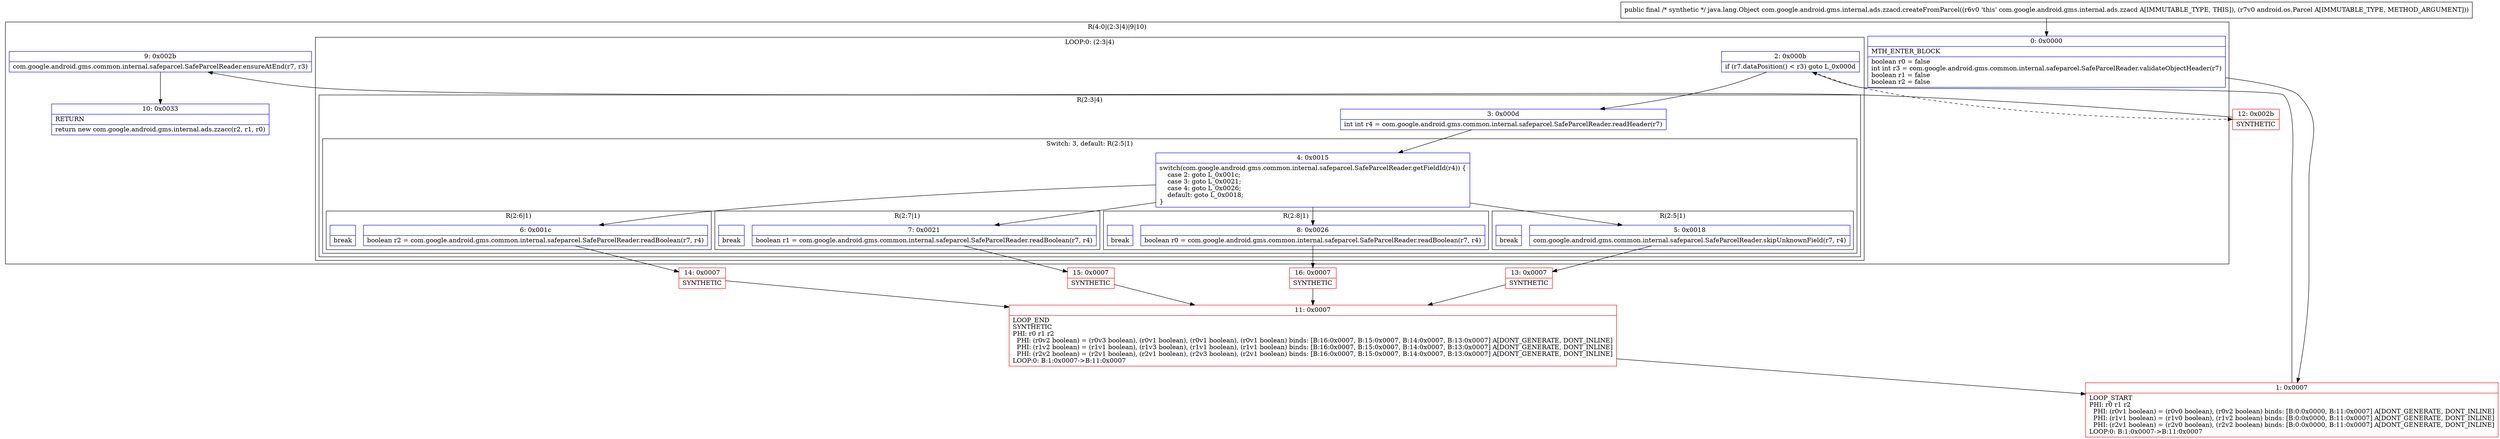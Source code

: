 digraph "CFG forcom.google.android.gms.internal.ads.zzacd.createFromParcel(Landroid\/os\/Parcel;)Ljava\/lang\/Object;" {
subgraph cluster_Region_1443406148 {
label = "R(4:0|(2:3|4)|9|10)";
node [shape=record,color=blue];
Node_0 [shape=record,label="{0\:\ 0x0000|MTH_ENTER_BLOCK\l|boolean r0 = false\lint int r3 = com.google.android.gms.common.internal.safeparcel.SafeParcelReader.validateObjectHeader(r7)\lboolean r1 = false\lboolean r2 = false\l}"];
subgraph cluster_LoopRegion_1126782843 {
label = "LOOP:0: (2:3|4)";
node [shape=record,color=blue];
Node_2 [shape=record,label="{2\:\ 0x000b|if (r7.dataPosition() \< r3) goto L_0x000d\l}"];
subgraph cluster_Region_670593863 {
label = "R(2:3|4)";
node [shape=record,color=blue];
Node_3 [shape=record,label="{3\:\ 0x000d|int int r4 = com.google.android.gms.common.internal.safeparcel.SafeParcelReader.readHeader(r7)\l}"];
subgraph cluster_SwitchRegion_778267212 {
label = "Switch: 3, default: R(2:5|1)";
node [shape=record,color=blue];
Node_4 [shape=record,label="{4\:\ 0x0015|switch(com.google.android.gms.common.internal.safeparcel.SafeParcelReader.getFieldId(r4)) \{\l    case 2: goto L_0x001c;\l    case 3: goto L_0x0021;\l    case 4: goto L_0x0026;\l    default: goto L_0x0018;\l\}\l}"];
subgraph cluster_Region_2033876074 {
label = "R(2:6|1)";
node [shape=record,color=blue];
Node_6 [shape=record,label="{6\:\ 0x001c|boolean r2 = com.google.android.gms.common.internal.safeparcel.SafeParcelReader.readBoolean(r7, r4)\l}"];
Node_InsnContainer_1620773305 [shape=record,label="{|break\l}"];
}
subgraph cluster_Region_1789649658 {
label = "R(2:7|1)";
node [shape=record,color=blue];
Node_7 [shape=record,label="{7\:\ 0x0021|boolean r1 = com.google.android.gms.common.internal.safeparcel.SafeParcelReader.readBoolean(r7, r4)\l}"];
Node_InsnContainer_741856323 [shape=record,label="{|break\l}"];
}
subgraph cluster_Region_536358038 {
label = "R(2:8|1)";
node [shape=record,color=blue];
Node_8 [shape=record,label="{8\:\ 0x0026|boolean r0 = com.google.android.gms.common.internal.safeparcel.SafeParcelReader.readBoolean(r7, r4)\l}"];
Node_InsnContainer_1441590457 [shape=record,label="{|break\l}"];
}
subgraph cluster_Region_459989320 {
label = "R(2:5|1)";
node [shape=record,color=blue];
Node_5 [shape=record,label="{5\:\ 0x0018|com.google.android.gms.common.internal.safeparcel.SafeParcelReader.skipUnknownField(r7, r4)\l}"];
Node_InsnContainer_2031969024 [shape=record,label="{|break\l}"];
}
}
}
}
Node_9 [shape=record,label="{9\:\ 0x002b|com.google.android.gms.common.internal.safeparcel.SafeParcelReader.ensureAtEnd(r7, r3)\l}"];
Node_10 [shape=record,label="{10\:\ 0x0033|RETURN\l|return new com.google.android.gms.internal.ads.zzacc(r2, r1, r0)\l}"];
}
Node_1 [shape=record,color=red,label="{1\:\ 0x0007|LOOP_START\lPHI: r0 r1 r2 \l  PHI: (r0v1 boolean) = (r0v0 boolean), (r0v2 boolean) binds: [B:0:0x0000, B:11:0x0007] A[DONT_GENERATE, DONT_INLINE]\l  PHI: (r1v1 boolean) = (r1v0 boolean), (r1v2 boolean) binds: [B:0:0x0000, B:11:0x0007] A[DONT_GENERATE, DONT_INLINE]\l  PHI: (r2v1 boolean) = (r2v0 boolean), (r2v2 boolean) binds: [B:0:0x0000, B:11:0x0007] A[DONT_GENERATE, DONT_INLINE]\lLOOP:0: B:1:0x0007\-\>B:11:0x0007\l}"];
Node_11 [shape=record,color=red,label="{11\:\ 0x0007|LOOP_END\lSYNTHETIC\lPHI: r0 r1 r2 \l  PHI: (r0v2 boolean) = (r0v3 boolean), (r0v1 boolean), (r0v1 boolean), (r0v1 boolean) binds: [B:16:0x0007, B:15:0x0007, B:14:0x0007, B:13:0x0007] A[DONT_GENERATE, DONT_INLINE]\l  PHI: (r1v2 boolean) = (r1v1 boolean), (r1v3 boolean), (r1v1 boolean), (r1v1 boolean) binds: [B:16:0x0007, B:15:0x0007, B:14:0x0007, B:13:0x0007] A[DONT_GENERATE, DONT_INLINE]\l  PHI: (r2v2 boolean) = (r2v1 boolean), (r2v1 boolean), (r2v3 boolean), (r2v1 boolean) binds: [B:16:0x0007, B:15:0x0007, B:14:0x0007, B:13:0x0007] A[DONT_GENERATE, DONT_INLINE]\lLOOP:0: B:1:0x0007\-\>B:11:0x0007\l}"];
Node_12 [shape=record,color=red,label="{12\:\ 0x002b|SYNTHETIC\l}"];
Node_13 [shape=record,color=red,label="{13\:\ 0x0007|SYNTHETIC\l}"];
Node_14 [shape=record,color=red,label="{14\:\ 0x0007|SYNTHETIC\l}"];
Node_15 [shape=record,color=red,label="{15\:\ 0x0007|SYNTHETIC\l}"];
Node_16 [shape=record,color=red,label="{16\:\ 0x0007|SYNTHETIC\l}"];
MethodNode[shape=record,label="{public final \/* synthetic *\/ java.lang.Object com.google.android.gms.internal.ads.zzacd.createFromParcel((r6v0 'this' com.google.android.gms.internal.ads.zzacd A[IMMUTABLE_TYPE, THIS]), (r7v0 android.os.Parcel A[IMMUTABLE_TYPE, METHOD_ARGUMENT])) }"];
MethodNode -> Node_0;
Node_0 -> Node_1;
Node_2 -> Node_3;
Node_2 -> Node_12[style=dashed];
Node_3 -> Node_4;
Node_4 -> Node_5;
Node_4 -> Node_6;
Node_4 -> Node_7;
Node_4 -> Node_8;
Node_6 -> Node_14;
Node_7 -> Node_15;
Node_8 -> Node_16;
Node_5 -> Node_13;
Node_9 -> Node_10;
Node_1 -> Node_2;
Node_11 -> Node_1;
Node_12 -> Node_9;
Node_13 -> Node_11;
Node_14 -> Node_11;
Node_15 -> Node_11;
Node_16 -> Node_11;
}

